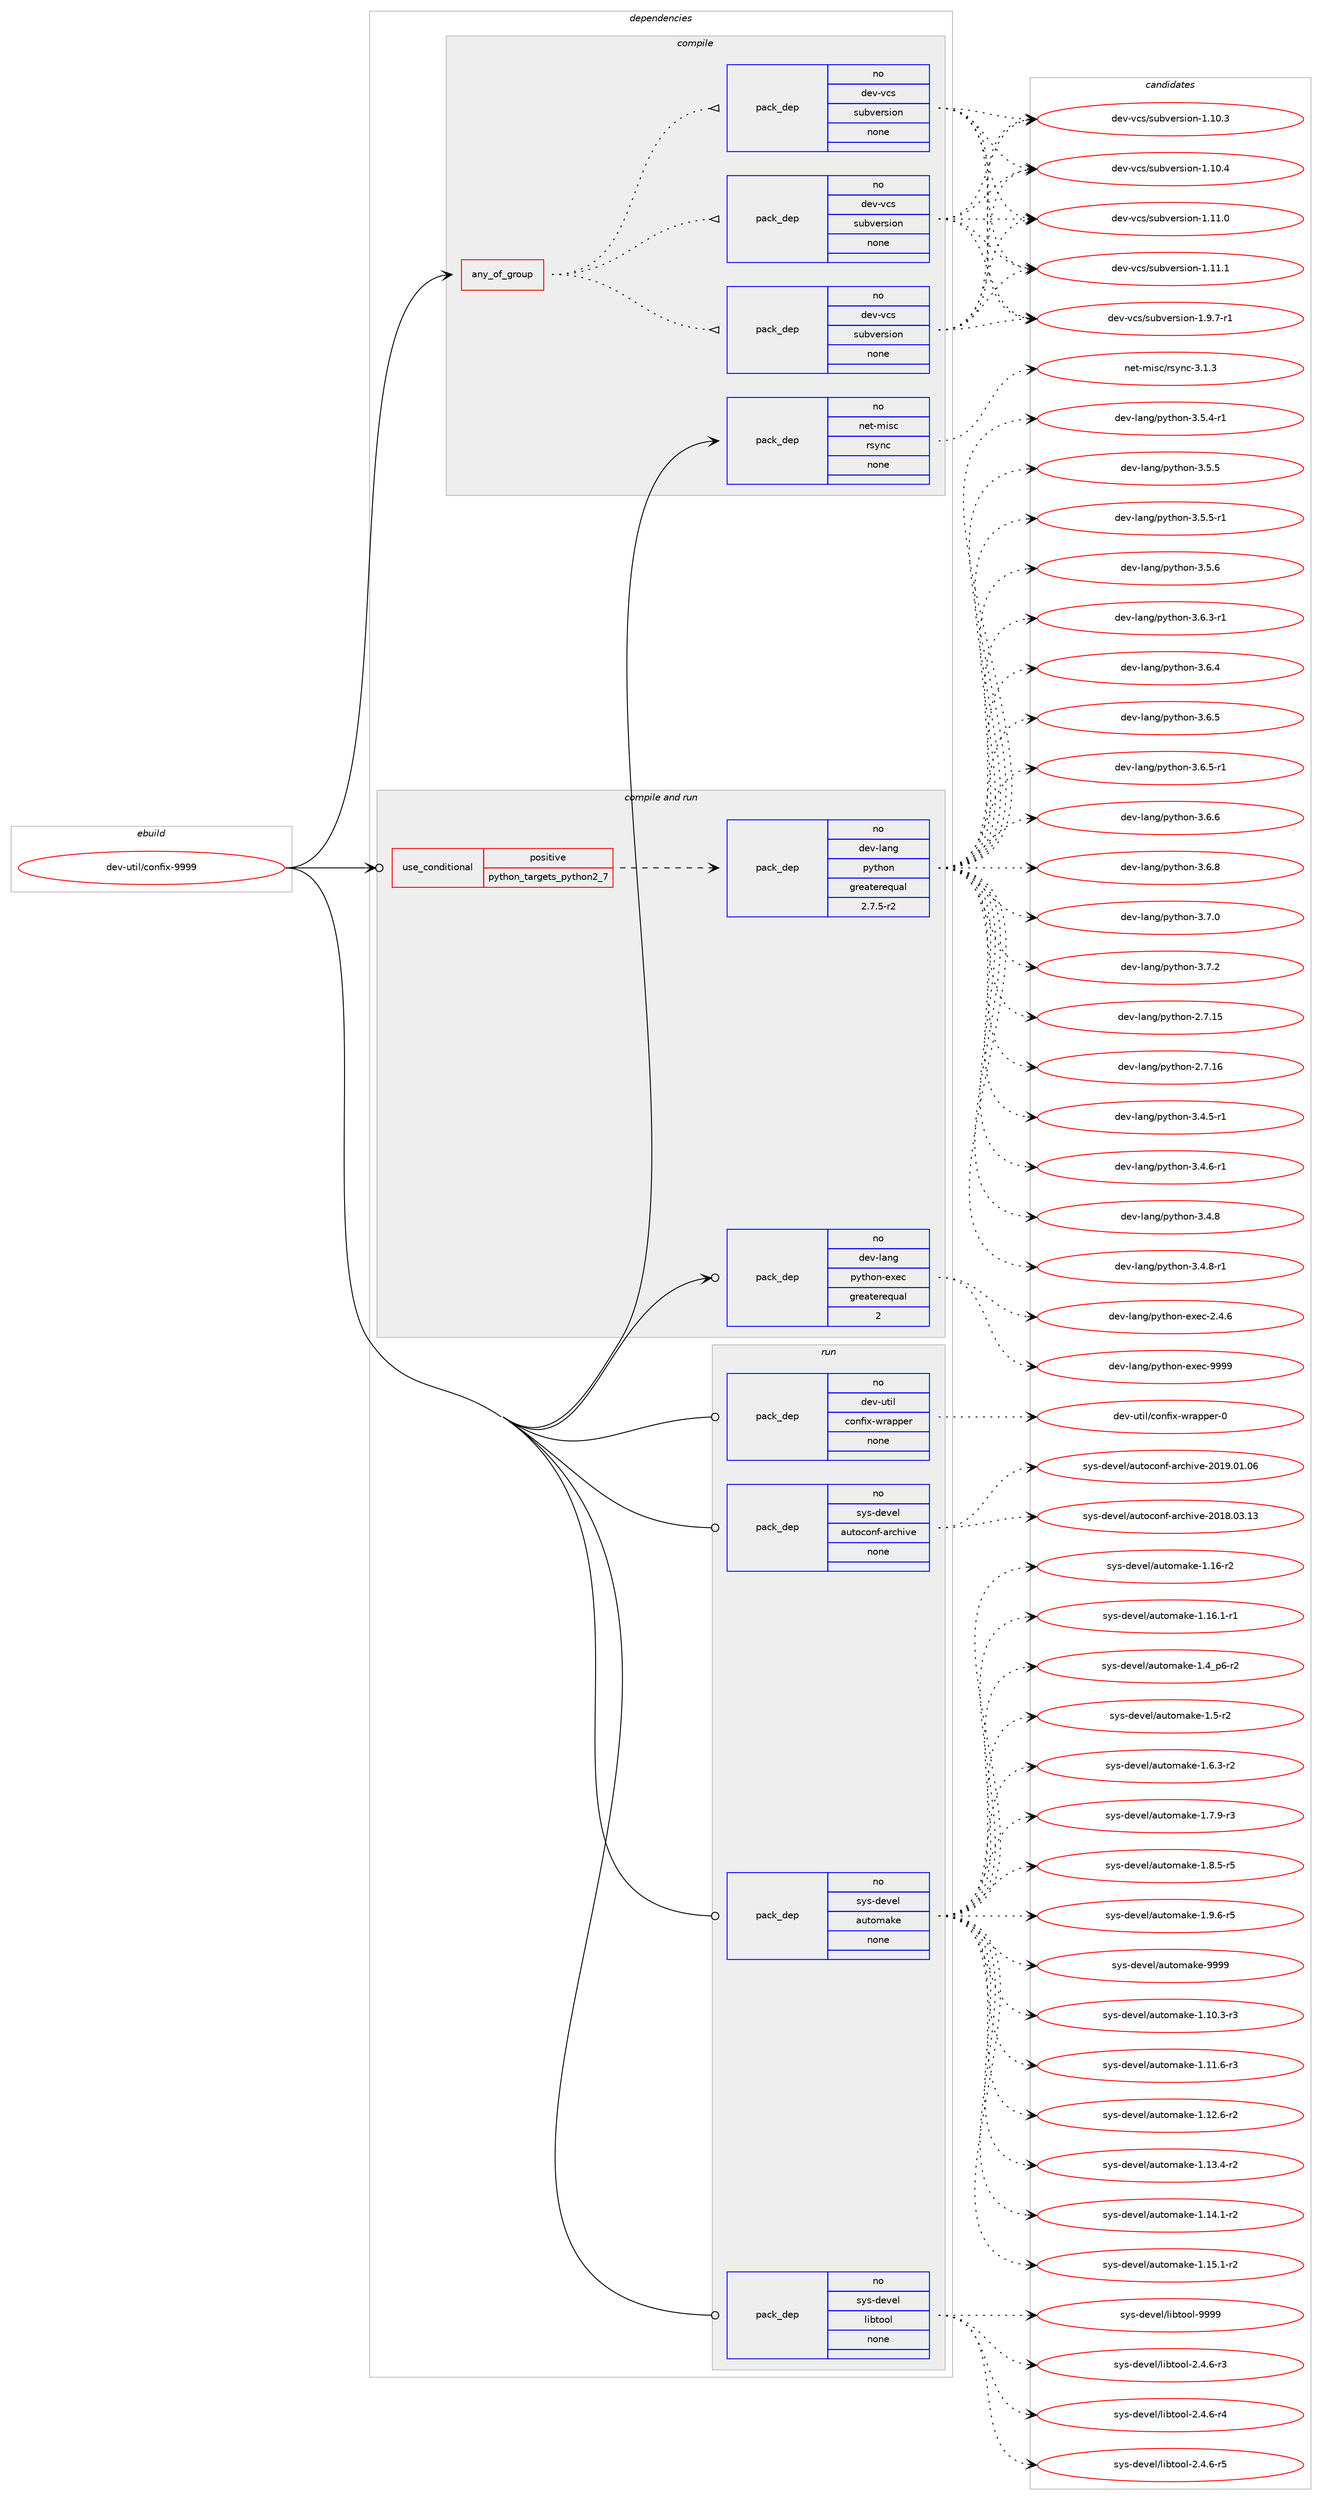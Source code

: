 digraph prolog {

# *************
# Graph options
# *************

newrank=true;
concentrate=true;
compound=true;
graph [rankdir=LR,fontname=Helvetica,fontsize=10,ranksep=1.5];#, ranksep=2.5, nodesep=0.2];
edge  [arrowhead=vee];
node  [fontname=Helvetica,fontsize=10];

# **********
# The ebuild
# **********

subgraph cluster_leftcol {
color=gray;
rank=same;
label=<<i>ebuild</i>>;
id [label="dev-util/confix-9999", color=red, width=4, href="../dev-util/confix-9999.svg"];
}

# ****************
# The dependencies
# ****************

subgraph cluster_midcol {
color=gray;
label=<<i>dependencies</i>>;
subgraph cluster_compile {
fillcolor="#eeeeee";
style=filled;
label=<<i>compile</i>>;
subgraph any23027 {
dependency1542779 [label=<<TABLE BORDER="0" CELLBORDER="1" CELLSPACING="0" CELLPADDING="4"><TR><TD CELLPADDING="10">any_of_group</TD></TR></TABLE>>, shape=none, color=red];subgraph pack1095599 {
dependency1542780 [label=<<TABLE BORDER="0" CELLBORDER="1" CELLSPACING="0" CELLPADDING="4" WIDTH="220"><TR><TD ROWSPAN="6" CELLPADDING="30">pack_dep</TD></TR><TR><TD WIDTH="110">no</TD></TR><TR><TD>dev-vcs</TD></TR><TR><TD>subversion</TD></TR><TR><TD>none</TD></TR><TR><TD></TD></TR></TABLE>>, shape=none, color=blue];
}
dependency1542779:e -> dependency1542780:w [weight=20,style="dotted",arrowhead="oinv"];
subgraph pack1095600 {
dependency1542781 [label=<<TABLE BORDER="0" CELLBORDER="1" CELLSPACING="0" CELLPADDING="4" WIDTH="220"><TR><TD ROWSPAN="6" CELLPADDING="30">pack_dep</TD></TR><TR><TD WIDTH="110">no</TD></TR><TR><TD>dev-vcs</TD></TR><TR><TD>subversion</TD></TR><TR><TD>none</TD></TR><TR><TD></TD></TR></TABLE>>, shape=none, color=blue];
}
dependency1542779:e -> dependency1542781:w [weight=20,style="dotted",arrowhead="oinv"];
subgraph pack1095601 {
dependency1542782 [label=<<TABLE BORDER="0" CELLBORDER="1" CELLSPACING="0" CELLPADDING="4" WIDTH="220"><TR><TD ROWSPAN="6" CELLPADDING="30">pack_dep</TD></TR><TR><TD WIDTH="110">no</TD></TR><TR><TD>dev-vcs</TD></TR><TR><TD>subversion</TD></TR><TR><TD>none</TD></TR><TR><TD></TD></TR></TABLE>>, shape=none, color=blue];
}
dependency1542779:e -> dependency1542782:w [weight=20,style="dotted",arrowhead="oinv"];
}
id:e -> dependency1542779:w [weight=20,style="solid",arrowhead="vee"];
subgraph pack1095602 {
dependency1542783 [label=<<TABLE BORDER="0" CELLBORDER="1" CELLSPACING="0" CELLPADDING="4" WIDTH="220"><TR><TD ROWSPAN="6" CELLPADDING="30">pack_dep</TD></TR><TR><TD WIDTH="110">no</TD></TR><TR><TD>net-misc</TD></TR><TR><TD>rsync</TD></TR><TR><TD>none</TD></TR><TR><TD></TD></TR></TABLE>>, shape=none, color=blue];
}
id:e -> dependency1542783:w [weight=20,style="solid",arrowhead="vee"];
}
subgraph cluster_compileandrun {
fillcolor="#eeeeee";
style=filled;
label=<<i>compile and run</i>>;
subgraph cond423564 {
dependency1542784 [label=<<TABLE BORDER="0" CELLBORDER="1" CELLSPACING="0" CELLPADDING="4"><TR><TD ROWSPAN="3" CELLPADDING="10">use_conditional</TD></TR><TR><TD>positive</TD></TR><TR><TD>python_targets_python2_7</TD></TR></TABLE>>, shape=none, color=red];
subgraph pack1095603 {
dependency1542785 [label=<<TABLE BORDER="0" CELLBORDER="1" CELLSPACING="0" CELLPADDING="4" WIDTH="220"><TR><TD ROWSPAN="6" CELLPADDING="30">pack_dep</TD></TR><TR><TD WIDTH="110">no</TD></TR><TR><TD>dev-lang</TD></TR><TR><TD>python</TD></TR><TR><TD>greaterequal</TD></TR><TR><TD>2.7.5-r2</TD></TR></TABLE>>, shape=none, color=blue];
}
dependency1542784:e -> dependency1542785:w [weight=20,style="dashed",arrowhead="vee"];
}
id:e -> dependency1542784:w [weight=20,style="solid",arrowhead="odotvee"];
subgraph pack1095604 {
dependency1542786 [label=<<TABLE BORDER="0" CELLBORDER="1" CELLSPACING="0" CELLPADDING="4" WIDTH="220"><TR><TD ROWSPAN="6" CELLPADDING="30">pack_dep</TD></TR><TR><TD WIDTH="110">no</TD></TR><TR><TD>dev-lang</TD></TR><TR><TD>python-exec</TD></TR><TR><TD>greaterequal</TD></TR><TR><TD>2</TD></TR></TABLE>>, shape=none, color=blue];
}
id:e -> dependency1542786:w [weight=20,style="solid",arrowhead="odotvee"];
}
subgraph cluster_run {
fillcolor="#eeeeee";
style=filled;
label=<<i>run</i>>;
subgraph pack1095605 {
dependency1542787 [label=<<TABLE BORDER="0" CELLBORDER="1" CELLSPACING="0" CELLPADDING="4" WIDTH="220"><TR><TD ROWSPAN="6" CELLPADDING="30">pack_dep</TD></TR><TR><TD WIDTH="110">no</TD></TR><TR><TD>dev-util</TD></TR><TR><TD>confix-wrapper</TD></TR><TR><TD>none</TD></TR><TR><TD></TD></TR></TABLE>>, shape=none, color=blue];
}
id:e -> dependency1542787:w [weight=20,style="solid",arrowhead="odot"];
subgraph pack1095606 {
dependency1542788 [label=<<TABLE BORDER="0" CELLBORDER="1" CELLSPACING="0" CELLPADDING="4" WIDTH="220"><TR><TD ROWSPAN="6" CELLPADDING="30">pack_dep</TD></TR><TR><TD WIDTH="110">no</TD></TR><TR><TD>sys-devel</TD></TR><TR><TD>autoconf-archive</TD></TR><TR><TD>none</TD></TR><TR><TD></TD></TR></TABLE>>, shape=none, color=blue];
}
id:e -> dependency1542788:w [weight=20,style="solid",arrowhead="odot"];
subgraph pack1095607 {
dependency1542789 [label=<<TABLE BORDER="0" CELLBORDER="1" CELLSPACING="0" CELLPADDING="4" WIDTH="220"><TR><TD ROWSPAN="6" CELLPADDING="30">pack_dep</TD></TR><TR><TD WIDTH="110">no</TD></TR><TR><TD>sys-devel</TD></TR><TR><TD>automake</TD></TR><TR><TD>none</TD></TR><TR><TD></TD></TR></TABLE>>, shape=none, color=blue];
}
id:e -> dependency1542789:w [weight=20,style="solid",arrowhead="odot"];
subgraph pack1095608 {
dependency1542790 [label=<<TABLE BORDER="0" CELLBORDER="1" CELLSPACING="0" CELLPADDING="4" WIDTH="220"><TR><TD ROWSPAN="6" CELLPADDING="30">pack_dep</TD></TR><TR><TD WIDTH="110">no</TD></TR><TR><TD>sys-devel</TD></TR><TR><TD>libtool</TD></TR><TR><TD>none</TD></TR><TR><TD></TD></TR></TABLE>>, shape=none, color=blue];
}
id:e -> dependency1542790:w [weight=20,style="solid",arrowhead="odot"];
}
}

# **************
# The candidates
# **************

subgraph cluster_choices {
rank=same;
color=gray;
label=<<i>candidates</i>>;

subgraph choice1095599 {
color=black;
nodesep=1;
choice1001011184511899115471151179811810111411510511111045494649484651 [label="dev-vcs/subversion-1.10.3", color=red, width=4,href="../dev-vcs/subversion-1.10.3.svg"];
choice1001011184511899115471151179811810111411510511111045494649484652 [label="dev-vcs/subversion-1.10.4", color=red, width=4,href="../dev-vcs/subversion-1.10.4.svg"];
choice1001011184511899115471151179811810111411510511111045494649494648 [label="dev-vcs/subversion-1.11.0", color=red, width=4,href="../dev-vcs/subversion-1.11.0.svg"];
choice1001011184511899115471151179811810111411510511111045494649494649 [label="dev-vcs/subversion-1.11.1", color=red, width=4,href="../dev-vcs/subversion-1.11.1.svg"];
choice100101118451189911547115117981181011141151051111104549465746554511449 [label="dev-vcs/subversion-1.9.7-r1", color=red, width=4,href="../dev-vcs/subversion-1.9.7-r1.svg"];
dependency1542780:e -> choice1001011184511899115471151179811810111411510511111045494649484651:w [style=dotted,weight="100"];
dependency1542780:e -> choice1001011184511899115471151179811810111411510511111045494649484652:w [style=dotted,weight="100"];
dependency1542780:e -> choice1001011184511899115471151179811810111411510511111045494649494648:w [style=dotted,weight="100"];
dependency1542780:e -> choice1001011184511899115471151179811810111411510511111045494649494649:w [style=dotted,weight="100"];
dependency1542780:e -> choice100101118451189911547115117981181011141151051111104549465746554511449:w [style=dotted,weight="100"];
}
subgraph choice1095600 {
color=black;
nodesep=1;
choice1001011184511899115471151179811810111411510511111045494649484651 [label="dev-vcs/subversion-1.10.3", color=red, width=4,href="../dev-vcs/subversion-1.10.3.svg"];
choice1001011184511899115471151179811810111411510511111045494649484652 [label="dev-vcs/subversion-1.10.4", color=red, width=4,href="../dev-vcs/subversion-1.10.4.svg"];
choice1001011184511899115471151179811810111411510511111045494649494648 [label="dev-vcs/subversion-1.11.0", color=red, width=4,href="../dev-vcs/subversion-1.11.0.svg"];
choice1001011184511899115471151179811810111411510511111045494649494649 [label="dev-vcs/subversion-1.11.1", color=red, width=4,href="../dev-vcs/subversion-1.11.1.svg"];
choice100101118451189911547115117981181011141151051111104549465746554511449 [label="dev-vcs/subversion-1.9.7-r1", color=red, width=4,href="../dev-vcs/subversion-1.9.7-r1.svg"];
dependency1542781:e -> choice1001011184511899115471151179811810111411510511111045494649484651:w [style=dotted,weight="100"];
dependency1542781:e -> choice1001011184511899115471151179811810111411510511111045494649484652:w [style=dotted,weight="100"];
dependency1542781:e -> choice1001011184511899115471151179811810111411510511111045494649494648:w [style=dotted,weight="100"];
dependency1542781:e -> choice1001011184511899115471151179811810111411510511111045494649494649:w [style=dotted,weight="100"];
dependency1542781:e -> choice100101118451189911547115117981181011141151051111104549465746554511449:w [style=dotted,weight="100"];
}
subgraph choice1095601 {
color=black;
nodesep=1;
choice1001011184511899115471151179811810111411510511111045494649484651 [label="dev-vcs/subversion-1.10.3", color=red, width=4,href="../dev-vcs/subversion-1.10.3.svg"];
choice1001011184511899115471151179811810111411510511111045494649484652 [label="dev-vcs/subversion-1.10.4", color=red, width=4,href="../dev-vcs/subversion-1.10.4.svg"];
choice1001011184511899115471151179811810111411510511111045494649494648 [label="dev-vcs/subversion-1.11.0", color=red, width=4,href="../dev-vcs/subversion-1.11.0.svg"];
choice1001011184511899115471151179811810111411510511111045494649494649 [label="dev-vcs/subversion-1.11.1", color=red, width=4,href="../dev-vcs/subversion-1.11.1.svg"];
choice100101118451189911547115117981181011141151051111104549465746554511449 [label="dev-vcs/subversion-1.9.7-r1", color=red, width=4,href="../dev-vcs/subversion-1.9.7-r1.svg"];
dependency1542782:e -> choice1001011184511899115471151179811810111411510511111045494649484651:w [style=dotted,weight="100"];
dependency1542782:e -> choice1001011184511899115471151179811810111411510511111045494649484652:w [style=dotted,weight="100"];
dependency1542782:e -> choice1001011184511899115471151179811810111411510511111045494649494648:w [style=dotted,weight="100"];
dependency1542782:e -> choice1001011184511899115471151179811810111411510511111045494649494649:w [style=dotted,weight="100"];
dependency1542782:e -> choice100101118451189911547115117981181011141151051111104549465746554511449:w [style=dotted,weight="100"];
}
subgraph choice1095602 {
color=black;
nodesep=1;
choice11010111645109105115994711411512111099455146494651 [label="net-misc/rsync-3.1.3", color=red, width=4,href="../net-misc/rsync-3.1.3.svg"];
dependency1542783:e -> choice11010111645109105115994711411512111099455146494651:w [style=dotted,weight="100"];
}
subgraph choice1095603 {
color=black;
nodesep=1;
choice10010111845108971101034711212111610411111045504655464953 [label="dev-lang/python-2.7.15", color=red, width=4,href="../dev-lang/python-2.7.15.svg"];
choice10010111845108971101034711212111610411111045504655464954 [label="dev-lang/python-2.7.16", color=red, width=4,href="../dev-lang/python-2.7.16.svg"];
choice1001011184510897110103471121211161041111104551465246534511449 [label="dev-lang/python-3.4.5-r1", color=red, width=4,href="../dev-lang/python-3.4.5-r1.svg"];
choice1001011184510897110103471121211161041111104551465246544511449 [label="dev-lang/python-3.4.6-r1", color=red, width=4,href="../dev-lang/python-3.4.6-r1.svg"];
choice100101118451089711010347112121116104111110455146524656 [label="dev-lang/python-3.4.8", color=red, width=4,href="../dev-lang/python-3.4.8.svg"];
choice1001011184510897110103471121211161041111104551465246564511449 [label="dev-lang/python-3.4.8-r1", color=red, width=4,href="../dev-lang/python-3.4.8-r1.svg"];
choice1001011184510897110103471121211161041111104551465346524511449 [label="dev-lang/python-3.5.4-r1", color=red, width=4,href="../dev-lang/python-3.5.4-r1.svg"];
choice100101118451089711010347112121116104111110455146534653 [label="dev-lang/python-3.5.5", color=red, width=4,href="../dev-lang/python-3.5.5.svg"];
choice1001011184510897110103471121211161041111104551465346534511449 [label="dev-lang/python-3.5.5-r1", color=red, width=4,href="../dev-lang/python-3.5.5-r1.svg"];
choice100101118451089711010347112121116104111110455146534654 [label="dev-lang/python-3.5.6", color=red, width=4,href="../dev-lang/python-3.5.6.svg"];
choice1001011184510897110103471121211161041111104551465446514511449 [label="dev-lang/python-3.6.3-r1", color=red, width=4,href="../dev-lang/python-3.6.3-r1.svg"];
choice100101118451089711010347112121116104111110455146544652 [label="dev-lang/python-3.6.4", color=red, width=4,href="../dev-lang/python-3.6.4.svg"];
choice100101118451089711010347112121116104111110455146544653 [label="dev-lang/python-3.6.5", color=red, width=4,href="../dev-lang/python-3.6.5.svg"];
choice1001011184510897110103471121211161041111104551465446534511449 [label="dev-lang/python-3.6.5-r1", color=red, width=4,href="../dev-lang/python-3.6.5-r1.svg"];
choice100101118451089711010347112121116104111110455146544654 [label="dev-lang/python-3.6.6", color=red, width=4,href="../dev-lang/python-3.6.6.svg"];
choice100101118451089711010347112121116104111110455146544656 [label="dev-lang/python-3.6.8", color=red, width=4,href="../dev-lang/python-3.6.8.svg"];
choice100101118451089711010347112121116104111110455146554648 [label="dev-lang/python-3.7.0", color=red, width=4,href="../dev-lang/python-3.7.0.svg"];
choice100101118451089711010347112121116104111110455146554650 [label="dev-lang/python-3.7.2", color=red, width=4,href="../dev-lang/python-3.7.2.svg"];
dependency1542785:e -> choice10010111845108971101034711212111610411111045504655464953:w [style=dotted,weight="100"];
dependency1542785:e -> choice10010111845108971101034711212111610411111045504655464954:w [style=dotted,weight="100"];
dependency1542785:e -> choice1001011184510897110103471121211161041111104551465246534511449:w [style=dotted,weight="100"];
dependency1542785:e -> choice1001011184510897110103471121211161041111104551465246544511449:w [style=dotted,weight="100"];
dependency1542785:e -> choice100101118451089711010347112121116104111110455146524656:w [style=dotted,weight="100"];
dependency1542785:e -> choice1001011184510897110103471121211161041111104551465246564511449:w [style=dotted,weight="100"];
dependency1542785:e -> choice1001011184510897110103471121211161041111104551465346524511449:w [style=dotted,weight="100"];
dependency1542785:e -> choice100101118451089711010347112121116104111110455146534653:w [style=dotted,weight="100"];
dependency1542785:e -> choice1001011184510897110103471121211161041111104551465346534511449:w [style=dotted,weight="100"];
dependency1542785:e -> choice100101118451089711010347112121116104111110455146534654:w [style=dotted,weight="100"];
dependency1542785:e -> choice1001011184510897110103471121211161041111104551465446514511449:w [style=dotted,weight="100"];
dependency1542785:e -> choice100101118451089711010347112121116104111110455146544652:w [style=dotted,weight="100"];
dependency1542785:e -> choice100101118451089711010347112121116104111110455146544653:w [style=dotted,weight="100"];
dependency1542785:e -> choice1001011184510897110103471121211161041111104551465446534511449:w [style=dotted,weight="100"];
dependency1542785:e -> choice100101118451089711010347112121116104111110455146544654:w [style=dotted,weight="100"];
dependency1542785:e -> choice100101118451089711010347112121116104111110455146544656:w [style=dotted,weight="100"];
dependency1542785:e -> choice100101118451089711010347112121116104111110455146554648:w [style=dotted,weight="100"];
dependency1542785:e -> choice100101118451089711010347112121116104111110455146554650:w [style=dotted,weight="100"];
}
subgraph choice1095604 {
color=black;
nodesep=1;
choice1001011184510897110103471121211161041111104510112010199455046524654 [label="dev-lang/python-exec-2.4.6", color=red, width=4,href="../dev-lang/python-exec-2.4.6.svg"];
choice10010111845108971101034711212111610411111045101120101994557575757 [label="dev-lang/python-exec-9999", color=red, width=4,href="../dev-lang/python-exec-9999.svg"];
dependency1542786:e -> choice1001011184510897110103471121211161041111104510112010199455046524654:w [style=dotted,weight="100"];
dependency1542786:e -> choice10010111845108971101034711212111610411111045101120101994557575757:w [style=dotted,weight="100"];
}
subgraph choice1095605 {
color=black;
nodesep=1;
choice10010111845117116105108479911111010210512045119114971121121011144548 [label="dev-util/confix-wrapper-0", color=red, width=4,href="../dev-util/confix-wrapper-0.svg"];
dependency1542787:e -> choice10010111845117116105108479911111010210512045119114971121121011144548:w [style=dotted,weight="100"];
}
subgraph choice1095606 {
color=black;
nodesep=1;
choice115121115451001011181011084797117116111991111101024597114991041051181014550484956464851464951 [label="sys-devel/autoconf-archive-2018.03.13", color=red, width=4,href="../sys-devel/autoconf-archive-2018.03.13.svg"];
choice115121115451001011181011084797117116111991111101024597114991041051181014550484957464849464854 [label="sys-devel/autoconf-archive-2019.01.06", color=red, width=4,href="../sys-devel/autoconf-archive-2019.01.06.svg"];
dependency1542788:e -> choice115121115451001011181011084797117116111991111101024597114991041051181014550484956464851464951:w [style=dotted,weight="100"];
dependency1542788:e -> choice115121115451001011181011084797117116111991111101024597114991041051181014550484957464849464854:w [style=dotted,weight="100"];
}
subgraph choice1095607 {
color=black;
nodesep=1;
choice11512111545100101118101108479711711611110997107101454946494846514511451 [label="sys-devel/automake-1.10.3-r3", color=red, width=4,href="../sys-devel/automake-1.10.3-r3.svg"];
choice11512111545100101118101108479711711611110997107101454946494946544511451 [label="sys-devel/automake-1.11.6-r3", color=red, width=4,href="../sys-devel/automake-1.11.6-r3.svg"];
choice11512111545100101118101108479711711611110997107101454946495046544511450 [label="sys-devel/automake-1.12.6-r2", color=red, width=4,href="../sys-devel/automake-1.12.6-r2.svg"];
choice11512111545100101118101108479711711611110997107101454946495146524511450 [label="sys-devel/automake-1.13.4-r2", color=red, width=4,href="../sys-devel/automake-1.13.4-r2.svg"];
choice11512111545100101118101108479711711611110997107101454946495246494511450 [label="sys-devel/automake-1.14.1-r2", color=red, width=4,href="../sys-devel/automake-1.14.1-r2.svg"];
choice11512111545100101118101108479711711611110997107101454946495346494511450 [label="sys-devel/automake-1.15.1-r2", color=red, width=4,href="../sys-devel/automake-1.15.1-r2.svg"];
choice1151211154510010111810110847971171161111099710710145494649544511450 [label="sys-devel/automake-1.16-r2", color=red, width=4,href="../sys-devel/automake-1.16-r2.svg"];
choice11512111545100101118101108479711711611110997107101454946495446494511449 [label="sys-devel/automake-1.16.1-r1", color=red, width=4,href="../sys-devel/automake-1.16.1-r1.svg"];
choice115121115451001011181011084797117116111109971071014549465295112544511450 [label="sys-devel/automake-1.4_p6-r2", color=red, width=4,href="../sys-devel/automake-1.4_p6-r2.svg"];
choice11512111545100101118101108479711711611110997107101454946534511450 [label="sys-devel/automake-1.5-r2", color=red, width=4,href="../sys-devel/automake-1.5-r2.svg"];
choice115121115451001011181011084797117116111109971071014549465446514511450 [label="sys-devel/automake-1.6.3-r2", color=red, width=4,href="../sys-devel/automake-1.6.3-r2.svg"];
choice115121115451001011181011084797117116111109971071014549465546574511451 [label="sys-devel/automake-1.7.9-r3", color=red, width=4,href="../sys-devel/automake-1.7.9-r3.svg"];
choice115121115451001011181011084797117116111109971071014549465646534511453 [label="sys-devel/automake-1.8.5-r5", color=red, width=4,href="../sys-devel/automake-1.8.5-r5.svg"];
choice115121115451001011181011084797117116111109971071014549465746544511453 [label="sys-devel/automake-1.9.6-r5", color=red, width=4,href="../sys-devel/automake-1.9.6-r5.svg"];
choice115121115451001011181011084797117116111109971071014557575757 [label="sys-devel/automake-9999", color=red, width=4,href="../sys-devel/automake-9999.svg"];
dependency1542789:e -> choice11512111545100101118101108479711711611110997107101454946494846514511451:w [style=dotted,weight="100"];
dependency1542789:e -> choice11512111545100101118101108479711711611110997107101454946494946544511451:w [style=dotted,weight="100"];
dependency1542789:e -> choice11512111545100101118101108479711711611110997107101454946495046544511450:w [style=dotted,weight="100"];
dependency1542789:e -> choice11512111545100101118101108479711711611110997107101454946495146524511450:w [style=dotted,weight="100"];
dependency1542789:e -> choice11512111545100101118101108479711711611110997107101454946495246494511450:w [style=dotted,weight="100"];
dependency1542789:e -> choice11512111545100101118101108479711711611110997107101454946495346494511450:w [style=dotted,weight="100"];
dependency1542789:e -> choice1151211154510010111810110847971171161111099710710145494649544511450:w [style=dotted,weight="100"];
dependency1542789:e -> choice11512111545100101118101108479711711611110997107101454946495446494511449:w [style=dotted,weight="100"];
dependency1542789:e -> choice115121115451001011181011084797117116111109971071014549465295112544511450:w [style=dotted,weight="100"];
dependency1542789:e -> choice11512111545100101118101108479711711611110997107101454946534511450:w [style=dotted,weight="100"];
dependency1542789:e -> choice115121115451001011181011084797117116111109971071014549465446514511450:w [style=dotted,weight="100"];
dependency1542789:e -> choice115121115451001011181011084797117116111109971071014549465546574511451:w [style=dotted,weight="100"];
dependency1542789:e -> choice115121115451001011181011084797117116111109971071014549465646534511453:w [style=dotted,weight="100"];
dependency1542789:e -> choice115121115451001011181011084797117116111109971071014549465746544511453:w [style=dotted,weight="100"];
dependency1542789:e -> choice115121115451001011181011084797117116111109971071014557575757:w [style=dotted,weight="100"];
}
subgraph choice1095608 {
color=black;
nodesep=1;
choice1151211154510010111810110847108105981161111111084550465246544511451 [label="sys-devel/libtool-2.4.6-r3", color=red, width=4,href="../sys-devel/libtool-2.4.6-r3.svg"];
choice1151211154510010111810110847108105981161111111084550465246544511452 [label="sys-devel/libtool-2.4.6-r4", color=red, width=4,href="../sys-devel/libtool-2.4.6-r4.svg"];
choice1151211154510010111810110847108105981161111111084550465246544511453 [label="sys-devel/libtool-2.4.6-r5", color=red, width=4,href="../sys-devel/libtool-2.4.6-r5.svg"];
choice1151211154510010111810110847108105981161111111084557575757 [label="sys-devel/libtool-9999", color=red, width=4,href="../sys-devel/libtool-9999.svg"];
dependency1542790:e -> choice1151211154510010111810110847108105981161111111084550465246544511451:w [style=dotted,weight="100"];
dependency1542790:e -> choice1151211154510010111810110847108105981161111111084550465246544511452:w [style=dotted,weight="100"];
dependency1542790:e -> choice1151211154510010111810110847108105981161111111084550465246544511453:w [style=dotted,weight="100"];
dependency1542790:e -> choice1151211154510010111810110847108105981161111111084557575757:w [style=dotted,weight="100"];
}
}

}
